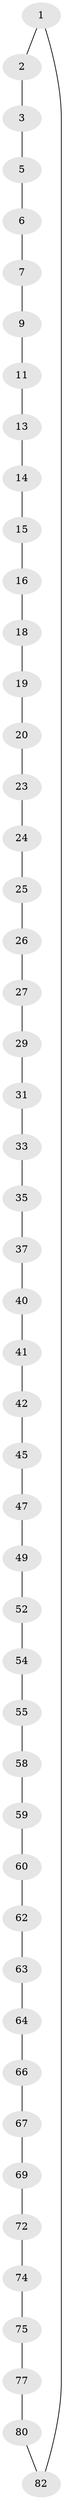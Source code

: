 // original degree distribution, {2: 1.0}
// Generated by graph-tools (version 1.1) at 2025/20/03/04/25 18:20:07]
// undirected, 49 vertices, 49 edges
graph export_dot {
graph [start="1"]
  node [color=gray90,style=filled];
  1 [super="+83"];
  2;
  3 [super="+4"];
  5;
  6;
  7 [super="+8"];
  9 [super="+10"];
  11 [super="+12"];
  13;
  14;
  15;
  16 [super="+17"];
  18;
  19;
  20 [super="+21"];
  23;
  24;
  25;
  26;
  27 [super="+28"];
  29 [super="+30"];
  31 [super="+32"];
  33 [super="+34"];
  35 [super="+36"];
  37 [super="+38"];
  40;
  41;
  42 [super="+43"];
  45 [super="+46"];
  47 [super="+48"];
  49 [super="+50"];
  52 [super="+53"];
  54;
  55 [super="+56"];
  58;
  59;
  60 [super="+61"];
  62;
  63;
  64 [super="+65"];
  66;
  67 [super="+68"];
  69 [super="+70"];
  72 [super="+73"];
  74;
  75 [super="+76"];
  77 [super="+78"];
  80 [super="+81"];
  82;
  1 -- 2;
  1 -- 82;
  2 -- 3;
  3 -- 5;
  5 -- 6;
  6 -- 7;
  7 -- 9;
  9 -- 11;
  11 -- 13;
  13 -- 14;
  14 -- 15;
  15 -- 16;
  16 -- 18;
  18 -- 19;
  19 -- 20;
  20 -- 23;
  23 -- 24;
  24 -- 25;
  25 -- 26;
  26 -- 27;
  27 -- 29;
  29 -- 31;
  31 -- 33;
  33 -- 35;
  35 -- 37;
  37 -- 40;
  40 -- 41;
  41 -- 42;
  42 -- 45;
  45 -- 47;
  47 -- 49;
  49 -- 52;
  52 -- 54;
  54 -- 55;
  55 -- 58;
  58 -- 59;
  59 -- 60;
  60 -- 62;
  62 -- 63;
  63 -- 64;
  64 -- 66;
  66 -- 67;
  67 -- 69;
  69 -- 72;
  72 -- 74;
  74 -- 75;
  75 -- 77;
  77 -- 80;
  80 -- 82;
}
